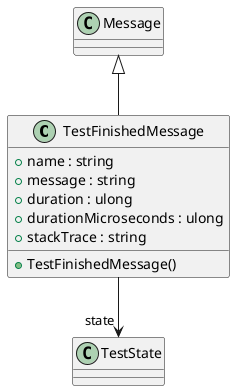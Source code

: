 @startuml
class TestFinishedMessage {
    + name : string
    + message : string
    + duration : ulong
    + durationMicroseconds : ulong
    + stackTrace : string
    + TestFinishedMessage()
}
Message <|-- TestFinishedMessage
TestFinishedMessage --> "state" TestState
@enduml
